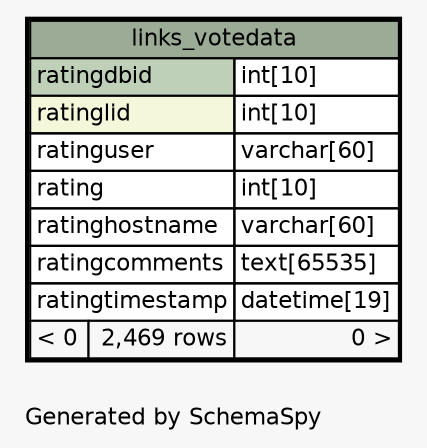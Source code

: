 // dot 2.38.0 on Mac OS X 10.9.4
// SchemaSpy rev 590
digraph "oneDegreeRelationshipsDiagram" {
  graph [
    rankdir="RL"
    bgcolor="#f7f7f7"
    label="\nGenerated by SchemaSpy"
    labeljust="l"
    nodesep="0.18"
    ranksep="0.46"
    fontname="Helvetica"
    fontsize="11"
  ];
  node [
    fontname="Helvetica"
    fontsize="11"
    shape="plaintext"
  ];
  edge [
    arrowsize="0.8"
  ];
  "links_votedata" [
    label=<
    <TABLE BORDER="2" CELLBORDER="1" CELLSPACING="0" BGCOLOR="#ffffff">
      <TR><TD COLSPAN="3" BGCOLOR="#9bab96" ALIGN="CENTER">links_votedata</TD></TR>
      <TR><TD PORT="ratingdbid" COLSPAN="2" BGCOLOR="#bed1b8" ALIGN="LEFT">ratingdbid</TD><TD PORT="ratingdbid.type" ALIGN="LEFT">int[10]</TD></TR>
      <TR><TD PORT="ratinglid" COLSPAN="2" BGCOLOR="#f4f7da" ALIGN="LEFT">ratinglid</TD><TD PORT="ratinglid.type" ALIGN="LEFT">int[10]</TD></TR>
      <TR><TD PORT="ratinguser" COLSPAN="2" ALIGN="LEFT">ratinguser</TD><TD PORT="ratinguser.type" ALIGN="LEFT">varchar[60]</TD></TR>
      <TR><TD PORT="rating" COLSPAN="2" ALIGN="LEFT">rating</TD><TD PORT="rating.type" ALIGN="LEFT">int[10]</TD></TR>
      <TR><TD PORT="ratinghostname" COLSPAN="2" ALIGN="LEFT">ratinghostname</TD><TD PORT="ratinghostname.type" ALIGN="LEFT">varchar[60]</TD></TR>
      <TR><TD PORT="ratingcomments" COLSPAN="2" ALIGN="LEFT">ratingcomments</TD><TD PORT="ratingcomments.type" ALIGN="LEFT">text[65535]</TD></TR>
      <TR><TD PORT="ratingtimestamp" COLSPAN="2" ALIGN="LEFT">ratingtimestamp</TD><TD PORT="ratingtimestamp.type" ALIGN="LEFT">datetime[19]</TD></TR>
      <TR><TD ALIGN="LEFT" BGCOLOR="#f7f7f7">&lt; 0</TD><TD ALIGN="RIGHT" BGCOLOR="#f7f7f7">2,469 rows</TD><TD ALIGN="RIGHT" BGCOLOR="#f7f7f7">0 &gt;</TD></TR>
    </TABLE>>
    URL="links_votedata.html"
    tooltip="links_votedata"
  ];
}
